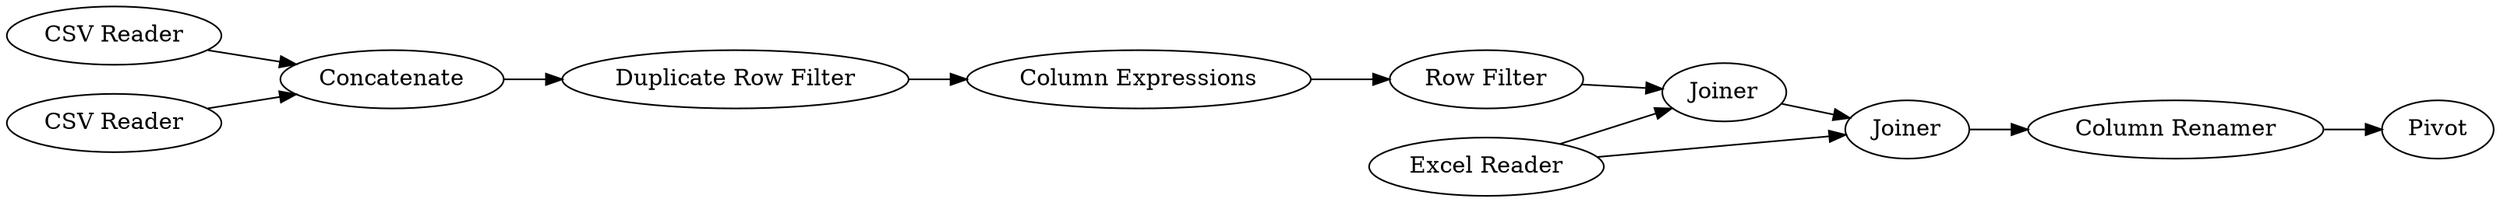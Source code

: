 digraph {
	3 -> 9
	3 -> 10
	5 -> 8
	1 -> 4
	4 -> 5
	8 -> 7
	9 -> 10
	10 -> 12
	12 -> 11
	2 -> 4
	7 -> 9
	5 [label="Duplicate Row Filter"]
	1 [label="CSV Reader"]
	7 [label="Row Filter"]
	9 [label=Joiner]
	11 [label=Pivot]
	4 [label=Concatenate]
	8 [label="Column Expressions"]
	12 [label="Column Renamer"]
	3 [label="Excel Reader"]
	2 [label="CSV Reader"]
	10 [label=Joiner]
	rankdir=LR
}
